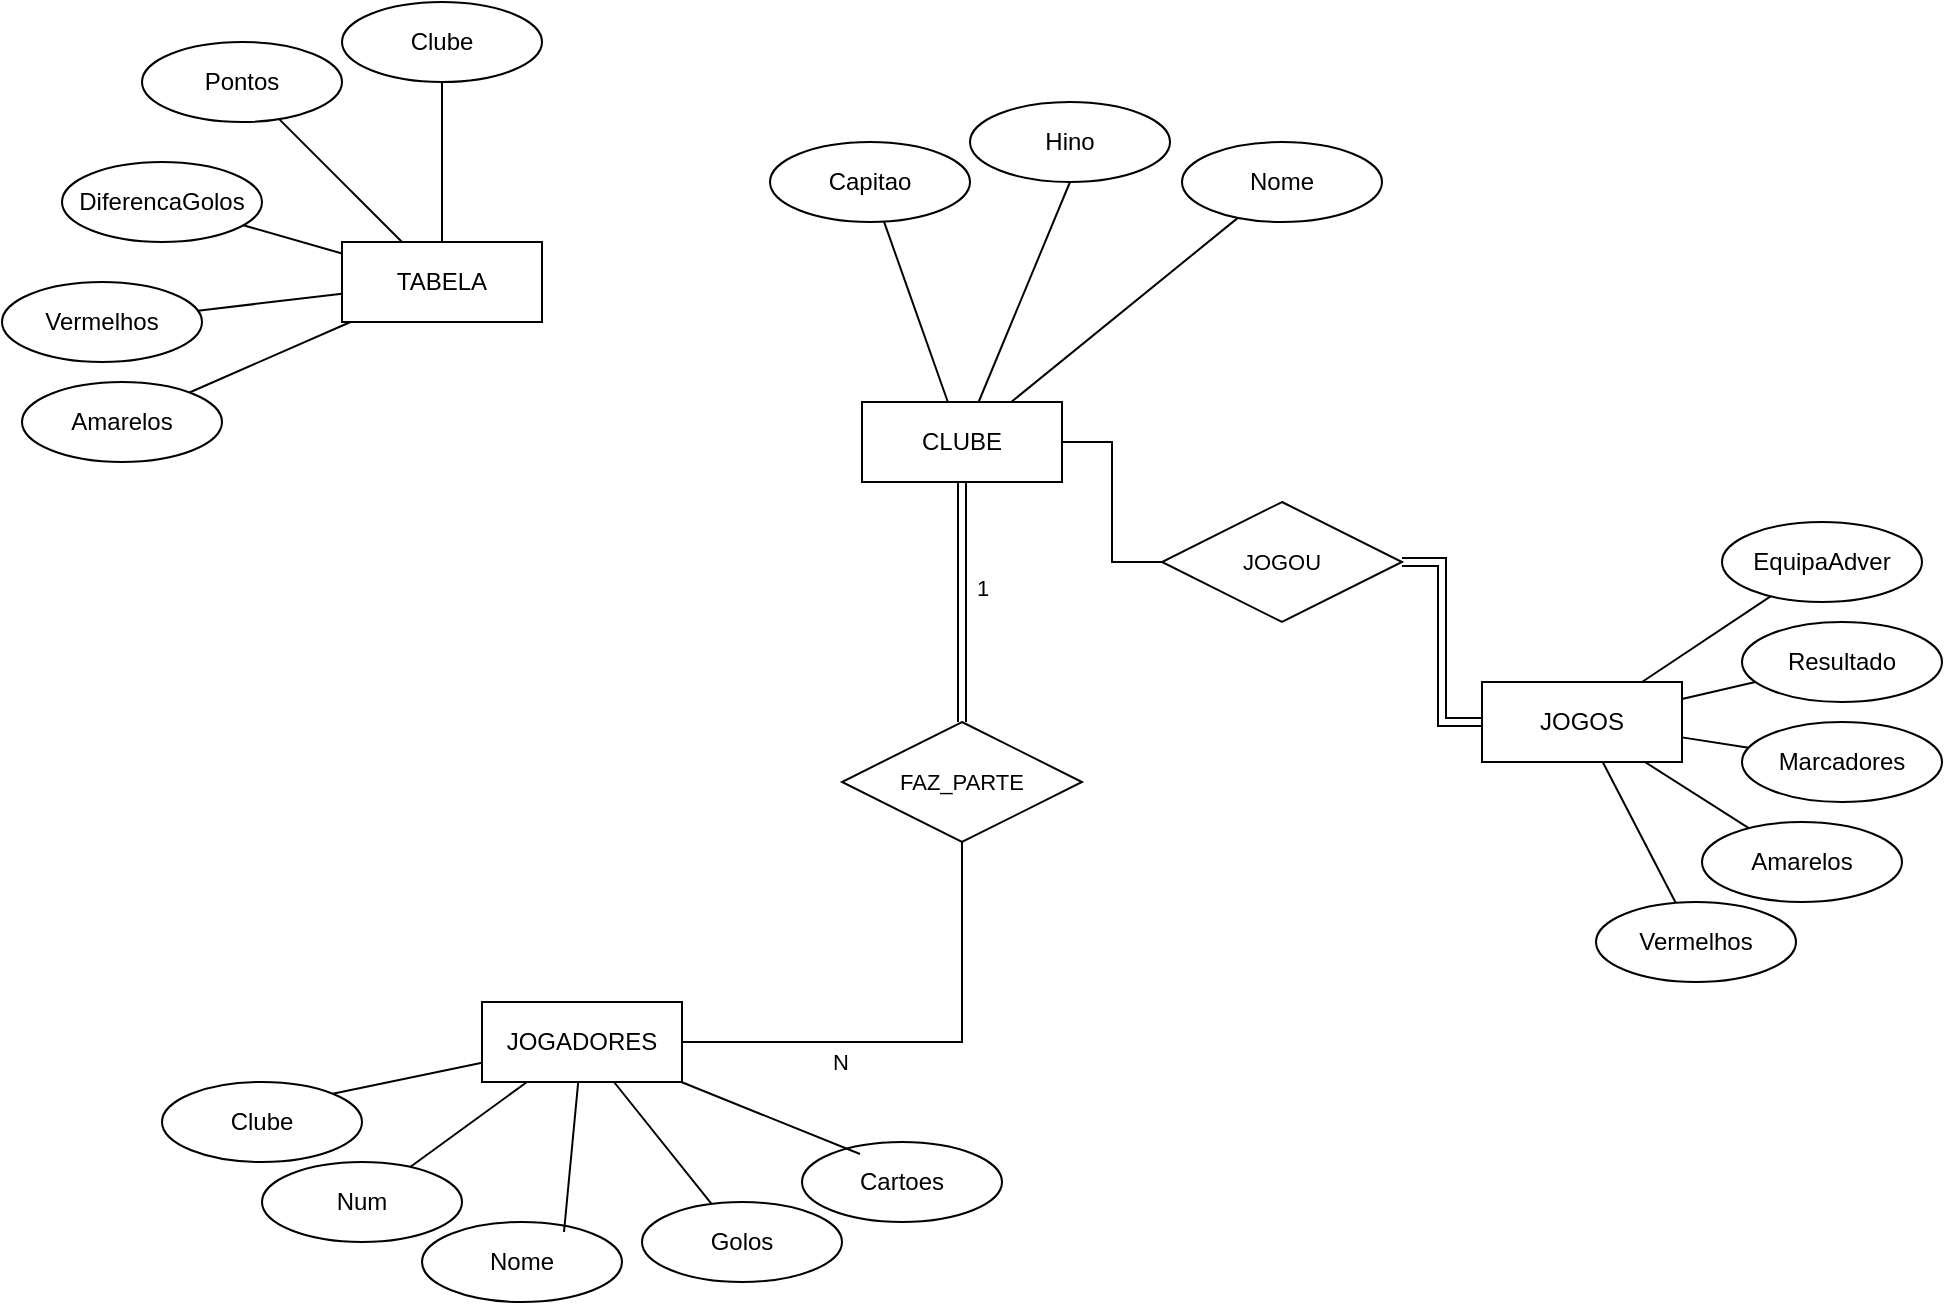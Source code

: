 <mxfile version="28.2.5">
  <diagram name="Página-1" id="o2nKE_NYRjv-4F8e_mK3">
    <mxGraphModel dx="2013" dy="755" grid="1" gridSize="10" guides="1" tooltips="1" connect="1" arrows="1" fold="1" page="1" pageScale="1" pageWidth="827" pageHeight="1169" math="0" shadow="0">
      <root>
        <mxCell id="0" />
        <mxCell id="1" parent="0" />
        <mxCell id="yfQq6Dmh8gri8vMIU5F2-6" value="" style="rounded=0;orthogonalLoop=1;jettySize=auto;html=1;endArrow=none;endFill=0;" edge="1" parent="1" source="hTD4xYwQKq1XY90gXdqR-2" target="hTD4xYwQKq1XY90gXdqR-8">
          <mxGeometry relative="1" as="geometry" />
        </mxCell>
        <mxCell id="yfQq6Dmh8gri8vMIU5F2-7" style="edgeStyle=none;shape=connector;rounded=0;orthogonalLoop=1;jettySize=auto;html=1;entryX=0.5;entryY=1;entryDx=0;entryDy=0;strokeColor=default;align=center;verticalAlign=middle;fontFamily=Helvetica;fontSize=11;fontColor=default;labelBackgroundColor=default;endArrow=none;endFill=0;" edge="1" parent="1" source="hTD4xYwQKq1XY90gXdqR-2" target="hTD4xYwQKq1XY90gXdqR-9">
          <mxGeometry relative="1" as="geometry" />
        </mxCell>
        <mxCell id="yfQq6Dmh8gri8vMIU5F2-8" style="edgeStyle=none;shape=connector;rounded=0;orthogonalLoop=1;jettySize=auto;html=1;strokeColor=default;align=center;verticalAlign=middle;fontFamily=Helvetica;fontSize=11;fontColor=default;labelBackgroundColor=default;endArrow=none;endFill=0;" edge="1" parent="1" source="hTD4xYwQKq1XY90gXdqR-2" target="hTD4xYwQKq1XY90gXdqR-7">
          <mxGeometry relative="1" as="geometry" />
        </mxCell>
        <mxCell id="yfQq6Dmh8gri8vMIU5F2-27" style="shape=link;rounded=0;orthogonalLoop=1;jettySize=auto;html=1;entryX=0.5;entryY=0;entryDx=0;entryDy=0;strokeColor=default;align=center;verticalAlign=middle;fontFamily=Helvetica;fontSize=11;fontColor=default;labelBackgroundColor=default;endArrow=none;endFill=0;edgeStyle=orthogonalEdgeStyle;" edge="1" parent="1" source="hTD4xYwQKq1XY90gXdqR-2" target="yfQq6Dmh8gri8vMIU5F2-26">
          <mxGeometry relative="1" as="geometry" />
        </mxCell>
        <mxCell id="yfQq6Dmh8gri8vMIU5F2-30" value="1" style="edgeLabel;html=1;align=center;verticalAlign=middle;resizable=0;points=[];fontFamily=Helvetica;fontSize=11;fontColor=default;labelBackgroundColor=default;" vertex="1" connectable="0" parent="yfQq6Dmh8gri8vMIU5F2-27">
          <mxGeometry x="-0.233" y="1" relative="1" as="geometry">
            <mxPoint x="9" y="7" as="offset" />
          </mxGeometry>
        </mxCell>
        <mxCell id="yfQq6Dmh8gri8vMIU5F2-34" style="edgeStyle=orthogonalEdgeStyle;shape=connector;rounded=0;orthogonalLoop=1;jettySize=auto;html=1;entryX=0;entryY=0.5;entryDx=0;entryDy=0;strokeColor=default;align=center;verticalAlign=middle;fontFamily=Helvetica;fontSize=11;fontColor=default;labelBackgroundColor=default;endArrow=none;endFill=0;" edge="1" parent="1" source="hTD4xYwQKq1XY90gXdqR-2" target="yfQq6Dmh8gri8vMIU5F2-32">
          <mxGeometry relative="1" as="geometry" />
        </mxCell>
        <mxCell id="hTD4xYwQKq1XY90gXdqR-2" value="CLUBE" style="whiteSpace=wrap;html=1;align=center;" parent="1" vertex="1">
          <mxGeometry x="360" y="220" width="100" height="40" as="geometry" />
        </mxCell>
        <mxCell id="yfQq6Dmh8gri8vMIU5F2-9" style="edgeStyle=none;shape=connector;rounded=0;orthogonalLoop=1;jettySize=auto;html=1;strokeColor=default;align=center;verticalAlign=middle;fontFamily=Helvetica;fontSize=11;fontColor=default;labelBackgroundColor=default;endArrow=none;endFill=0;" edge="1" parent="1" source="hTD4xYwQKq1XY90gXdqR-3" target="hTD4xYwQKq1XY90gXdqR-17">
          <mxGeometry relative="1" as="geometry" />
        </mxCell>
        <mxCell id="yfQq6Dmh8gri8vMIU5F2-11" style="edgeStyle=none;shape=connector;rounded=0;orthogonalLoop=1;jettySize=auto;html=1;strokeColor=default;align=center;verticalAlign=middle;fontFamily=Helvetica;fontSize=11;fontColor=default;labelBackgroundColor=default;endArrow=none;endFill=0;" edge="1" parent="1" source="hTD4xYwQKq1XY90gXdqR-3" target="hTD4xYwQKq1XY90gXdqR-18">
          <mxGeometry relative="1" as="geometry" />
        </mxCell>
        <mxCell id="yfQq6Dmh8gri8vMIU5F2-12" style="edgeStyle=none;shape=connector;rounded=0;orthogonalLoop=1;jettySize=auto;html=1;strokeColor=default;align=center;verticalAlign=middle;fontFamily=Helvetica;fontSize=11;fontColor=default;labelBackgroundColor=default;endArrow=none;endFill=0;" edge="1" parent="1" source="hTD4xYwQKq1XY90gXdqR-3" target="hTD4xYwQKq1XY90gXdqR-20">
          <mxGeometry relative="1" as="geometry" />
        </mxCell>
        <mxCell id="yfQq6Dmh8gri8vMIU5F2-13" style="edgeStyle=none;shape=connector;rounded=0;orthogonalLoop=1;jettySize=auto;html=1;strokeColor=default;align=center;verticalAlign=middle;fontFamily=Helvetica;fontSize=11;fontColor=default;labelBackgroundColor=default;endArrow=none;endFill=0;" edge="1" parent="1" source="hTD4xYwQKq1XY90gXdqR-3" target="hTD4xYwQKq1XY90gXdqR-21">
          <mxGeometry relative="1" as="geometry" />
        </mxCell>
        <mxCell id="yfQq6Dmh8gri8vMIU5F2-14" style="edgeStyle=none;shape=connector;rounded=0;orthogonalLoop=1;jettySize=auto;html=1;strokeColor=default;align=center;verticalAlign=middle;fontFamily=Helvetica;fontSize=11;fontColor=default;labelBackgroundColor=default;endArrow=none;endFill=0;" edge="1" parent="1" source="hTD4xYwQKq1XY90gXdqR-3" target="hTD4xYwQKq1XY90gXdqR-22">
          <mxGeometry relative="1" as="geometry" />
        </mxCell>
        <mxCell id="hTD4xYwQKq1XY90gXdqR-3" value="JOGOS" style="whiteSpace=wrap;html=1;align=center;" parent="1" vertex="1">
          <mxGeometry x="670" y="360" width="100" height="40" as="geometry" />
        </mxCell>
        <mxCell id="yfQq6Dmh8gri8vMIU5F2-16" style="edgeStyle=none;shape=connector;rounded=0;orthogonalLoop=1;jettySize=auto;html=1;strokeColor=default;align=center;verticalAlign=middle;fontFamily=Helvetica;fontSize=11;fontColor=default;labelBackgroundColor=default;endArrow=none;endFill=0;" edge="1" parent="1" source="hTD4xYwQKq1XY90gXdqR-4" target="hTD4xYwQKq1XY90gXdqR-13">
          <mxGeometry relative="1" as="geometry" />
        </mxCell>
        <mxCell id="yfQq6Dmh8gri8vMIU5F2-18" style="edgeStyle=none;shape=connector;rounded=0;orthogonalLoop=1;jettySize=auto;html=1;strokeColor=default;align=center;verticalAlign=middle;fontFamily=Helvetica;fontSize=11;fontColor=default;labelBackgroundColor=default;endArrow=none;endFill=0;" edge="1" parent="1" source="hTD4xYwQKq1XY90gXdqR-4" target="hTD4xYwQKq1XY90gXdqR-11">
          <mxGeometry relative="1" as="geometry" />
        </mxCell>
        <mxCell id="yfQq6Dmh8gri8vMIU5F2-19" style="edgeStyle=none;shape=connector;rounded=0;orthogonalLoop=1;jettySize=auto;html=1;entryX=1;entryY=0;entryDx=0;entryDy=0;strokeColor=default;align=center;verticalAlign=middle;fontFamily=Helvetica;fontSize=11;fontColor=default;labelBackgroundColor=default;endArrow=none;endFill=0;" edge="1" parent="1" source="hTD4xYwQKq1XY90gXdqR-4" target="hTD4xYwQKq1XY90gXdqR-10">
          <mxGeometry relative="1" as="geometry" />
        </mxCell>
        <mxCell id="yfQq6Dmh8gri8vMIU5F2-28" style="edgeStyle=orthogonalEdgeStyle;shape=connector;rounded=0;orthogonalLoop=1;jettySize=auto;html=1;entryX=0.5;entryY=1;entryDx=0;entryDy=0;strokeColor=default;align=center;verticalAlign=middle;fontFamily=Helvetica;fontSize=11;fontColor=default;labelBackgroundColor=default;endArrow=none;endFill=0;" edge="1" parent="1" source="hTD4xYwQKq1XY90gXdqR-4" target="yfQq6Dmh8gri8vMIU5F2-26">
          <mxGeometry relative="1" as="geometry" />
        </mxCell>
        <mxCell id="yfQq6Dmh8gri8vMIU5F2-29" value="N" style="edgeLabel;html=1;align=center;verticalAlign=middle;resizable=0;points=[];fontFamily=Helvetica;fontSize=11;fontColor=default;labelBackgroundColor=default;" vertex="1" connectable="0" parent="yfQq6Dmh8gri8vMIU5F2-28">
          <mxGeometry x="-0.273" y="-1" relative="1" as="geometry">
            <mxPoint x="-8" y="9" as="offset" />
          </mxGeometry>
        </mxCell>
        <mxCell id="hTD4xYwQKq1XY90gXdqR-4" value="JOGADORES" style="whiteSpace=wrap;html=1;align=center;" parent="1" vertex="1">
          <mxGeometry x="170" y="520" width="100" height="40" as="geometry" />
        </mxCell>
        <mxCell id="yfQq6Dmh8gri8vMIU5F2-20" style="edgeStyle=none;shape=connector;rounded=0;orthogonalLoop=1;jettySize=auto;html=1;strokeColor=default;align=center;verticalAlign=middle;fontFamily=Helvetica;fontSize=11;fontColor=default;labelBackgroundColor=default;endArrow=none;endFill=0;" edge="1" parent="1" source="hTD4xYwQKq1XY90gXdqR-5" target="yfQq6Dmh8gri8vMIU5F2-1">
          <mxGeometry relative="1" as="geometry" />
        </mxCell>
        <mxCell id="yfQq6Dmh8gri8vMIU5F2-21" style="edgeStyle=none;shape=connector;rounded=0;orthogonalLoop=1;jettySize=auto;html=1;strokeColor=default;align=center;verticalAlign=middle;fontFamily=Helvetica;fontSize=11;fontColor=default;labelBackgroundColor=default;endArrow=none;endFill=0;" edge="1" parent="1" source="hTD4xYwQKq1XY90gXdqR-5" target="yfQq6Dmh8gri8vMIU5F2-5">
          <mxGeometry relative="1" as="geometry" />
        </mxCell>
        <mxCell id="yfQq6Dmh8gri8vMIU5F2-22" style="edgeStyle=none;shape=connector;rounded=0;orthogonalLoop=1;jettySize=auto;html=1;strokeColor=default;align=center;verticalAlign=middle;fontFamily=Helvetica;fontSize=11;fontColor=default;labelBackgroundColor=default;endArrow=none;endFill=0;" edge="1" parent="1" source="hTD4xYwQKq1XY90gXdqR-5" target="yfQq6Dmh8gri8vMIU5F2-2">
          <mxGeometry relative="1" as="geometry" />
        </mxCell>
        <mxCell id="yfQq6Dmh8gri8vMIU5F2-23" style="edgeStyle=none;shape=connector;rounded=0;orthogonalLoop=1;jettySize=auto;html=1;strokeColor=default;align=center;verticalAlign=middle;fontFamily=Helvetica;fontSize=11;fontColor=default;labelBackgroundColor=default;endArrow=none;endFill=0;" edge="1" parent="1" source="hTD4xYwQKq1XY90gXdqR-5" target="yfQq6Dmh8gri8vMIU5F2-4">
          <mxGeometry relative="1" as="geometry" />
        </mxCell>
        <mxCell id="yfQq6Dmh8gri8vMIU5F2-24" style="edgeStyle=none;shape=connector;rounded=0;orthogonalLoop=1;jettySize=auto;html=1;strokeColor=default;align=center;verticalAlign=middle;fontFamily=Helvetica;fontSize=11;fontColor=default;labelBackgroundColor=default;endArrow=none;endFill=0;" edge="1" parent="1" source="hTD4xYwQKq1XY90gXdqR-5" target="yfQq6Dmh8gri8vMIU5F2-3">
          <mxGeometry relative="1" as="geometry" />
        </mxCell>
        <mxCell id="hTD4xYwQKq1XY90gXdqR-5" value="TABELA" style="whiteSpace=wrap;html=1;align=center;" parent="1" vertex="1">
          <mxGeometry x="100" y="140" width="100" height="40" as="geometry" />
        </mxCell>
        <mxCell id="hTD4xYwQKq1XY90gXdqR-7" value="Nome" style="ellipse;whiteSpace=wrap;html=1;align=center;" parent="1" vertex="1">
          <mxGeometry x="520" y="90" width="100" height="40" as="geometry" />
        </mxCell>
        <mxCell id="hTD4xYwQKq1XY90gXdqR-8" value="Capitao" style="ellipse;whiteSpace=wrap;html=1;align=center;" parent="1" vertex="1">
          <mxGeometry x="314" y="90" width="100" height="40" as="geometry" />
        </mxCell>
        <mxCell id="hTD4xYwQKq1XY90gXdqR-9" value="Hino" style="ellipse;whiteSpace=wrap;html=1;align=center;" parent="1" vertex="1">
          <mxGeometry x="414" y="70" width="100" height="40" as="geometry" />
        </mxCell>
        <mxCell id="hTD4xYwQKq1XY90gXdqR-10" value="Clube" style="ellipse;whiteSpace=wrap;html=1;align=center;" parent="1" vertex="1">
          <mxGeometry x="10" y="560" width="100" height="40" as="geometry" />
        </mxCell>
        <mxCell id="hTD4xYwQKq1XY90gXdqR-11" value="Num" style="ellipse;whiteSpace=wrap;html=1;align=center;" parent="1" vertex="1">
          <mxGeometry x="60" y="600" width="100" height="40" as="geometry" />
        </mxCell>
        <mxCell id="hTD4xYwQKq1XY90gXdqR-12" value="Nome" style="ellipse;whiteSpace=wrap;html=1;align=center;" parent="1" vertex="1">
          <mxGeometry x="140" y="630" width="100" height="40" as="geometry" />
        </mxCell>
        <mxCell id="hTD4xYwQKq1XY90gXdqR-13" value="Golos" style="ellipse;whiteSpace=wrap;html=1;align=center;" parent="1" vertex="1">
          <mxGeometry x="250" y="620" width="100" height="40" as="geometry" />
        </mxCell>
        <mxCell id="hTD4xYwQKq1XY90gXdqR-15" value="Cartoes" style="ellipse;whiteSpace=wrap;html=1;align=center;" parent="1" vertex="1">
          <mxGeometry x="330" y="590" width="100" height="40" as="geometry" />
        </mxCell>
        <mxCell id="hTD4xYwQKq1XY90gXdqR-17" value="EquipaAdver" style="ellipse;whiteSpace=wrap;html=1;align=center;" parent="1" vertex="1">
          <mxGeometry x="790" y="280" width="100" height="40" as="geometry" />
        </mxCell>
        <mxCell id="hTD4xYwQKq1XY90gXdqR-18" value="Resultado" style="ellipse;whiteSpace=wrap;html=1;align=center;" parent="1" vertex="1">
          <mxGeometry x="800" y="330" width="100" height="40" as="geometry" />
        </mxCell>
        <mxCell id="hTD4xYwQKq1XY90gXdqR-20" value="Marcadores" style="ellipse;whiteSpace=wrap;html=1;align=center;" parent="1" vertex="1">
          <mxGeometry x="800" y="380" width="100" height="40" as="geometry" />
        </mxCell>
        <mxCell id="hTD4xYwQKq1XY90gXdqR-21" value="Amarelos" style="ellipse;whiteSpace=wrap;html=1;align=center;" parent="1" vertex="1">
          <mxGeometry x="780" y="430" width="100" height="40" as="geometry" />
        </mxCell>
        <mxCell id="hTD4xYwQKq1XY90gXdqR-22" value="Vermelhos" style="ellipse;whiteSpace=wrap;html=1;align=center;" parent="1" vertex="1">
          <mxGeometry x="727" y="470" width="100" height="40" as="geometry" />
        </mxCell>
        <mxCell id="yfQq6Dmh8gri8vMIU5F2-1" value="Pontos" style="ellipse;whiteSpace=wrap;html=1;align=center;" vertex="1" parent="1">
          <mxGeometry y="40" width="100" height="40" as="geometry" />
        </mxCell>
        <mxCell id="yfQq6Dmh8gri8vMIU5F2-2" value="DiferencaGolos" style="ellipse;whiteSpace=wrap;html=1;align=center;" vertex="1" parent="1">
          <mxGeometry x="-40" y="100" width="100" height="40" as="geometry" />
        </mxCell>
        <mxCell id="yfQq6Dmh8gri8vMIU5F2-3" value="Amarelos" style="ellipse;whiteSpace=wrap;html=1;align=center;" vertex="1" parent="1">
          <mxGeometry x="-60" y="210" width="100" height="40" as="geometry" />
        </mxCell>
        <mxCell id="yfQq6Dmh8gri8vMIU5F2-4" value="Vermelhos" style="ellipse;whiteSpace=wrap;html=1;align=center;" vertex="1" parent="1">
          <mxGeometry x="-70" y="160" width="100" height="40" as="geometry" />
        </mxCell>
        <mxCell id="yfQq6Dmh8gri8vMIU5F2-5" value="Clube" style="ellipse;whiteSpace=wrap;html=1;align=center;" vertex="1" parent="1">
          <mxGeometry x="100" y="20" width="100" height="40" as="geometry" />
        </mxCell>
        <mxCell id="yfQq6Dmh8gri8vMIU5F2-10" style="edgeStyle=none;shape=connector;rounded=0;orthogonalLoop=1;jettySize=auto;html=1;exitX=0.75;exitY=1;exitDx=0;exitDy=0;strokeColor=default;align=center;verticalAlign=middle;fontFamily=Helvetica;fontSize=11;fontColor=default;labelBackgroundColor=default;endArrow=none;endFill=0;" edge="1" parent="1" source="hTD4xYwQKq1XY90gXdqR-3" target="hTD4xYwQKq1XY90gXdqR-3">
          <mxGeometry relative="1" as="geometry" />
        </mxCell>
        <mxCell id="yfQq6Dmh8gri8vMIU5F2-15" style="edgeStyle=none;shape=connector;rounded=0;orthogonalLoop=1;jettySize=auto;html=1;entryX=0.29;entryY=0.15;entryDx=0;entryDy=0;entryPerimeter=0;strokeColor=default;align=center;verticalAlign=middle;fontFamily=Helvetica;fontSize=11;fontColor=default;labelBackgroundColor=default;endArrow=none;endFill=0;" edge="1" parent="1" source="hTD4xYwQKq1XY90gXdqR-4" target="hTD4xYwQKq1XY90gXdqR-15">
          <mxGeometry relative="1" as="geometry" />
        </mxCell>
        <mxCell id="yfQq6Dmh8gri8vMIU5F2-17" style="edgeStyle=none;shape=connector;rounded=0;orthogonalLoop=1;jettySize=auto;html=1;entryX=0.71;entryY=0.125;entryDx=0;entryDy=0;entryPerimeter=0;strokeColor=default;align=center;verticalAlign=middle;fontFamily=Helvetica;fontSize=11;fontColor=default;labelBackgroundColor=default;endArrow=none;endFill=0;" edge="1" parent="1" source="hTD4xYwQKq1XY90gXdqR-4" target="hTD4xYwQKq1XY90gXdqR-12">
          <mxGeometry relative="1" as="geometry" />
        </mxCell>
        <mxCell id="yfQq6Dmh8gri8vMIU5F2-26" value="FAZ_PARTE" style="shape=rhombus;perimeter=rhombusPerimeter;whiteSpace=wrap;html=1;align=center;fontFamily=Helvetica;fontSize=11;fontColor=default;labelBackgroundColor=default;" vertex="1" parent="1">
          <mxGeometry x="350" y="380" width="120" height="60" as="geometry" />
        </mxCell>
        <mxCell id="yfQq6Dmh8gri8vMIU5F2-33" style="edgeStyle=orthogonalEdgeStyle;shape=link;rounded=0;orthogonalLoop=1;jettySize=auto;html=1;entryX=0;entryY=0.5;entryDx=0;entryDy=0;strokeColor=default;align=center;verticalAlign=middle;fontFamily=Helvetica;fontSize=11;fontColor=default;labelBackgroundColor=default;endArrow=none;endFill=0;" edge="1" parent="1" source="yfQq6Dmh8gri8vMIU5F2-32" target="hTD4xYwQKq1XY90gXdqR-3">
          <mxGeometry relative="1" as="geometry" />
        </mxCell>
        <mxCell id="yfQq6Dmh8gri8vMIU5F2-32" value="JOGOU" style="shape=rhombus;perimeter=rhombusPerimeter;whiteSpace=wrap;html=1;align=center;fontFamily=Helvetica;fontSize=11;fontColor=default;labelBackgroundColor=default;" vertex="1" parent="1">
          <mxGeometry x="510" y="270" width="120" height="60" as="geometry" />
        </mxCell>
      </root>
    </mxGraphModel>
  </diagram>
</mxfile>
